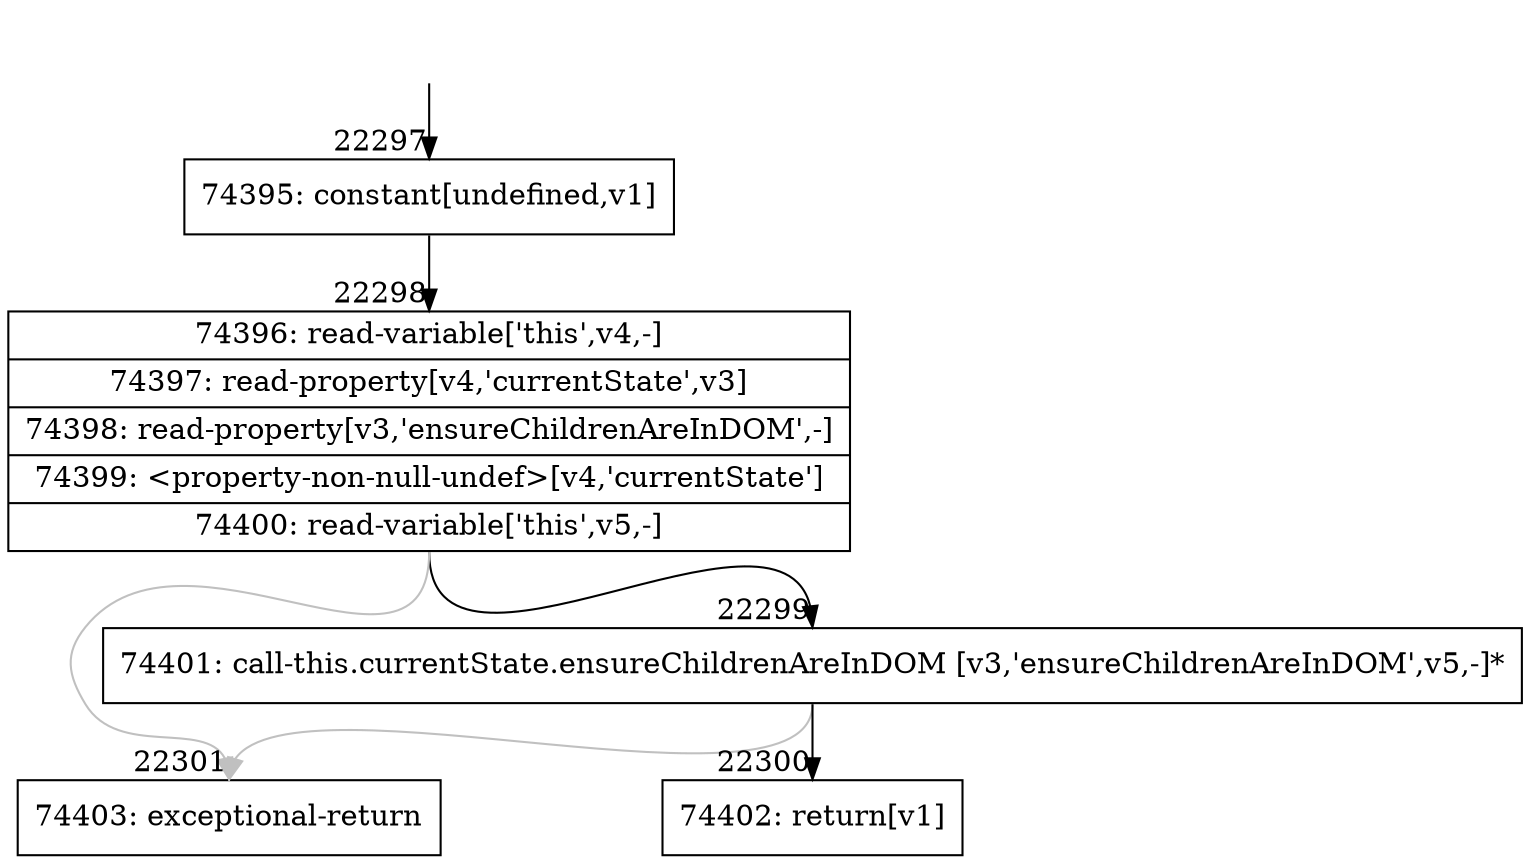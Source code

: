 digraph {
rankdir="TD"
BB_entry1944[shape=none,label=""];
BB_entry1944 -> BB22297 [tailport=s, headport=n, headlabel="    22297"]
BB22297 [shape=record label="{74395: constant[undefined,v1]}" ] 
BB22297 -> BB22298 [tailport=s, headport=n, headlabel="      22298"]
BB22298 [shape=record label="{74396: read-variable['this',v4,-]|74397: read-property[v4,'currentState',v3]|74398: read-property[v3,'ensureChildrenAreInDOM',-]|74399: \<property-non-null-undef\>[v4,'currentState']|74400: read-variable['this',v5,-]}" ] 
BB22298 -> BB22299 [tailport=s, headport=n, headlabel="      22299"]
BB22298 -> BB22301 [tailport=s, headport=n, color=gray, headlabel="      22301"]
BB22299 [shape=record label="{74401: call-this.currentState.ensureChildrenAreInDOM [v3,'ensureChildrenAreInDOM',v5,-]*}" ] 
BB22299 -> BB22300 [tailport=s, headport=n, headlabel="      22300"]
BB22299 -> BB22301 [tailport=s, headport=n, color=gray]
BB22300 [shape=record label="{74402: return[v1]}" ] 
BB22301 [shape=record label="{74403: exceptional-return}" ] 
//#$~ 41984
}
